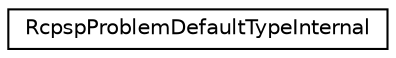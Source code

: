 digraph "Graphical Class Hierarchy"
{
 // LATEX_PDF_SIZE
  edge [fontname="Helvetica",fontsize="10",labelfontname="Helvetica",labelfontsize="10"];
  node [fontname="Helvetica",fontsize="10",shape=record];
  rankdir="LR";
  Node0 [label="RcpspProblemDefaultTypeInternal",height=0.2,width=0.4,color="black", fillcolor="white", style="filled",URL="$structoperations__research_1_1scheduling_1_1rcpsp_1_1_rcpsp_problem_default_type_internal.html",tooltip=" "];
}
